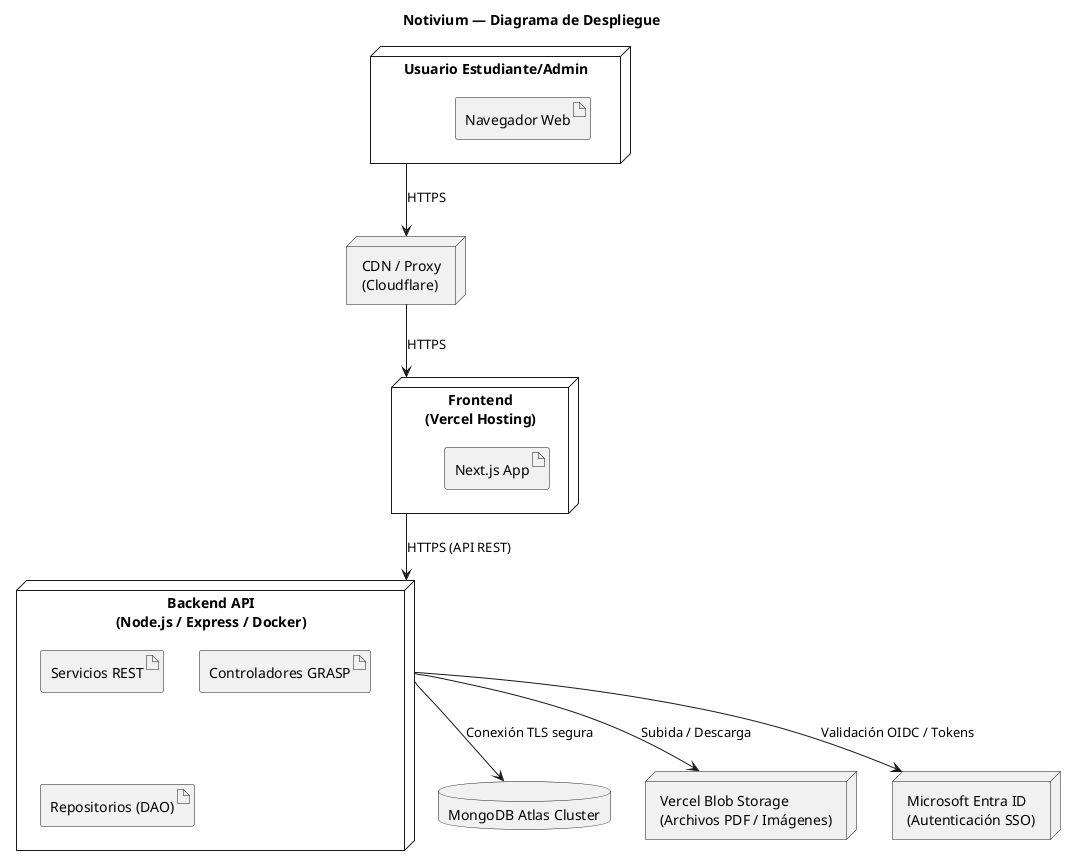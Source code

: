 @startuml
title Notivium — Diagrama de Despliegue
skinparam shadowing false
skinparam backgroundColor #FFFFFF

node "Usuario Estudiante/Admin" as User {
  artifact "Navegador Web" as Browser
}

node "Frontend\n(Vercel Hosting)" as Front {
  artifact "Next.js App" as FE
}

node "Backend API\n(Node.js / Express / Docker)" as BE {
  artifact "Servicios REST" as API
  artifact "Controladores GRASP" as Controllers
  artifact "Repositorios (DAO)" as Repos
}

database "MongoDB Atlas Cluster" as DB
node "Vercel Blob Storage\n(Archivos PDF / Imágenes)" as Storage
node "Microsoft Entra ID\n(Autenticación SSO)" as SSO
node "CDN / Proxy\n(Cloudflare)" as CDN

' Conexiones
User --> CDN : HTTPS
CDN --> Front : HTTPS
Front --> BE : HTTPS (API REST)
BE --> DB : Conexión TLS segura
BE --> Storage : Subida / Descarga
BE --> SSO : Validación OIDC / Tokens

@enduml
